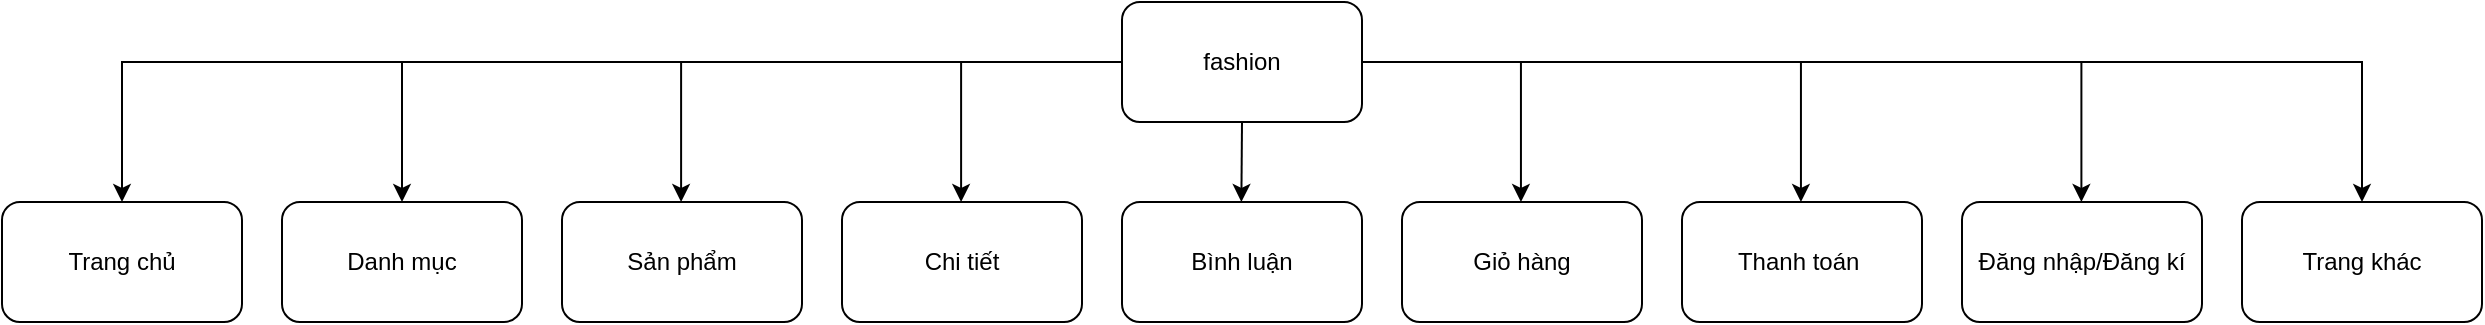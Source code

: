 <mxfile version="25.0.1">
  <diagram id="prtHgNgQTEPvFCAcTncT" name="Page-1">
    <mxGraphModel dx="1750" dy="928" grid="1" gridSize="10" guides="1" tooltips="1" connect="1" arrows="1" fold="1" page="1" pageScale="1" pageWidth="3300" pageHeight="4681" background="none" math="0" shadow="0">
      <root>
        <mxCell id="0" />
        <mxCell id="1" parent="0" />
        <mxCell id="NhmMuveX9BDLbL9c3R6i-1" value="fashion" style="rounded=1;whiteSpace=wrap;html=1;labelBackgroundColor=none;" vertex="1" parent="1">
          <mxGeometry x="580" y="20" width="120" height="60" as="geometry" />
        </mxCell>
        <mxCell id="NhmMuveX9BDLbL9c3R6i-2" value="" style="endArrow=classic;html=1;rounded=0;exitX=0;exitY=0.5;exitDx=0;exitDy=0;entryX=0.5;entryY=0;entryDx=0;entryDy=0;labelBackgroundColor=none;fontColor=default;" edge="1" parent="1" source="NhmMuveX9BDLbL9c3R6i-1" target="NhmMuveX9BDLbL9c3R6i-3">
          <mxGeometry width="50" height="50" relative="1" as="geometry">
            <mxPoint x="280" y="180" as="sourcePoint" />
            <mxPoint x="40" y="120" as="targetPoint" />
            <Array as="points">
              <mxPoint x="80" y="50" />
            </Array>
          </mxGeometry>
        </mxCell>
        <mxCell id="NhmMuveX9BDLbL9c3R6i-3" value="Trang chủ" style="rounded=1;whiteSpace=wrap;html=1;labelBackgroundColor=none;" vertex="1" parent="1">
          <mxGeometry x="20" y="120" width="120" height="60" as="geometry" />
        </mxCell>
        <mxCell id="NhmMuveX9BDLbL9c3R6i-4" value="Sản phẩm" style="rounded=1;whiteSpace=wrap;html=1;labelBackgroundColor=none;" vertex="1" parent="1">
          <mxGeometry x="300" y="120" width="120" height="60" as="geometry" />
        </mxCell>
        <mxCell id="NhmMuveX9BDLbL9c3R6i-5" value="Danh mục" style="rounded=1;whiteSpace=wrap;html=1;labelBackgroundColor=none;" vertex="1" parent="1">
          <mxGeometry x="160" y="120" width="120" height="60" as="geometry" />
        </mxCell>
        <mxCell id="NhmMuveX9BDLbL9c3R6i-6" value="Chi tiết" style="rounded=1;whiteSpace=wrap;html=1;labelBackgroundColor=none;" vertex="1" parent="1">
          <mxGeometry x="440" y="120" width="120" height="60" as="geometry" />
        </mxCell>
        <mxCell id="NhmMuveX9BDLbL9c3R6i-7" value="Bình luận" style="rounded=1;whiteSpace=wrap;html=1;labelBackgroundColor=none;" vertex="1" parent="1">
          <mxGeometry x="580" y="120" width="120" height="60" as="geometry" />
        </mxCell>
        <mxCell id="NhmMuveX9BDLbL9c3R6i-8" value="Giỏ hàng" style="rounded=1;whiteSpace=wrap;html=1;labelBackgroundColor=none;" vertex="1" parent="1">
          <mxGeometry x="720" y="120" width="120" height="60" as="geometry" />
        </mxCell>
        <mxCell id="NhmMuveX9BDLbL9c3R6i-9" value="Thanh toán&amp;nbsp;" style="rounded=1;whiteSpace=wrap;html=1;labelBackgroundColor=none;" vertex="1" parent="1">
          <mxGeometry x="860" y="120" width="120" height="60" as="geometry" />
        </mxCell>
        <mxCell id="NhmMuveX9BDLbL9c3R6i-11" value="&lt;span style=&quot;text-align: left;&quot;&gt;Đăng nhập/Đăng kí&lt;/span&gt;" style="rounded=1;whiteSpace=wrap;html=1;labelBackgroundColor=none;" vertex="1" parent="1">
          <mxGeometry x="1000" y="120" width="120" height="60" as="geometry" />
        </mxCell>
        <mxCell id="NhmMuveX9BDLbL9c3R6i-14" value="" style="endArrow=classic;html=1;rounded=0;entryX=0.5;entryY=0;entryDx=0;entryDy=0;labelBackgroundColor=none;fontColor=default;" edge="1" parent="1" target="NhmMuveX9BDLbL9c3R6i-5">
          <mxGeometry width="50" height="50" relative="1" as="geometry">
            <mxPoint x="220" y="50" as="sourcePoint" />
            <mxPoint x="600" y="140" as="targetPoint" />
          </mxGeometry>
        </mxCell>
        <mxCell id="NhmMuveX9BDLbL9c3R6i-15" value="" style="endArrow=classic;html=1;rounded=0;entryX=0.5;entryY=0;entryDx=0;entryDy=0;labelBackgroundColor=none;fontColor=default;" edge="1" parent="1">
          <mxGeometry width="50" height="50" relative="1" as="geometry">
            <mxPoint x="359.55" y="50" as="sourcePoint" />
            <mxPoint x="359.55" y="120" as="targetPoint" />
          </mxGeometry>
        </mxCell>
        <mxCell id="NhmMuveX9BDLbL9c3R6i-16" value="" style="endArrow=classic;html=1;rounded=0;entryX=0.5;entryY=0;entryDx=0;entryDy=0;labelBackgroundColor=none;fontColor=default;" edge="1" parent="1">
          <mxGeometry width="50" height="50" relative="1" as="geometry">
            <mxPoint x="499.55" y="50" as="sourcePoint" />
            <mxPoint x="499.55" y="120" as="targetPoint" />
          </mxGeometry>
        </mxCell>
        <mxCell id="NhmMuveX9BDLbL9c3R6i-17" value="" style="endArrow=classic;html=1;rounded=0;entryX=0.5;entryY=0;entryDx=0;entryDy=0;labelBackgroundColor=none;fontColor=default;" edge="1" parent="1">
          <mxGeometry width="50" height="50" relative="1" as="geometry">
            <mxPoint x="640" y="80" as="sourcePoint" />
            <mxPoint x="639.69" y="120" as="targetPoint" />
          </mxGeometry>
        </mxCell>
        <mxCell id="NhmMuveX9BDLbL9c3R6i-18" value="" style="endArrow=classic;html=1;rounded=0;exitX=1;exitY=0.5;exitDx=0;exitDy=0;entryX=0.5;entryY=0;entryDx=0;entryDy=0;labelBackgroundColor=none;fontColor=default;" edge="1" parent="1" source="NhmMuveX9BDLbL9c3R6i-1" target="NhmMuveX9BDLbL9c3R6i-22">
          <mxGeometry width="50" height="50" relative="1" as="geometry">
            <mxPoint x="590" y="60" as="sourcePoint" />
            <mxPoint x="90" y="130" as="targetPoint" />
            <Array as="points">
              <mxPoint x="1200" y="50" />
            </Array>
          </mxGeometry>
        </mxCell>
        <mxCell id="NhmMuveX9BDLbL9c3R6i-19" value="" style="endArrow=classic;html=1;rounded=0;entryX=0.5;entryY=0;entryDx=0;entryDy=0;labelBackgroundColor=none;fontColor=default;" edge="1" parent="1">
          <mxGeometry width="50" height="50" relative="1" as="geometry">
            <mxPoint x="779.47" y="50" as="sourcePoint" />
            <mxPoint x="779.47" y="120" as="targetPoint" />
          </mxGeometry>
        </mxCell>
        <mxCell id="NhmMuveX9BDLbL9c3R6i-21" value="" style="endArrow=classic;html=1;rounded=0;entryX=0.5;entryY=0;entryDx=0;entryDy=0;labelBackgroundColor=none;fontColor=default;" edge="1" parent="1">
          <mxGeometry width="50" height="50" relative="1" as="geometry">
            <mxPoint x="919.47" y="50" as="sourcePoint" />
            <mxPoint x="919.47" y="120" as="targetPoint" />
          </mxGeometry>
        </mxCell>
        <mxCell id="NhmMuveX9BDLbL9c3R6i-22" value="&lt;div style=&quot;text-align: left;&quot;&gt;&lt;span style=&quot;background-color: initial;&quot;&gt;Trang khác&lt;/span&gt;&lt;/div&gt;" style="rounded=1;whiteSpace=wrap;html=1;labelBackgroundColor=none;" vertex="1" parent="1">
          <mxGeometry x="1140" y="120" width="120" height="60" as="geometry" />
        </mxCell>
        <mxCell id="NhmMuveX9BDLbL9c3R6i-23" value="" style="endArrow=classic;html=1;rounded=0;entryX=0.5;entryY=0;entryDx=0;entryDy=0;labelBackgroundColor=none;fontColor=default;" edge="1" parent="1">
          <mxGeometry width="50" height="50" relative="1" as="geometry">
            <mxPoint x="1059.7" y="50" as="sourcePoint" />
            <mxPoint x="1059.7" y="120" as="targetPoint" />
          </mxGeometry>
        </mxCell>
      </root>
    </mxGraphModel>
  </diagram>
</mxfile>
